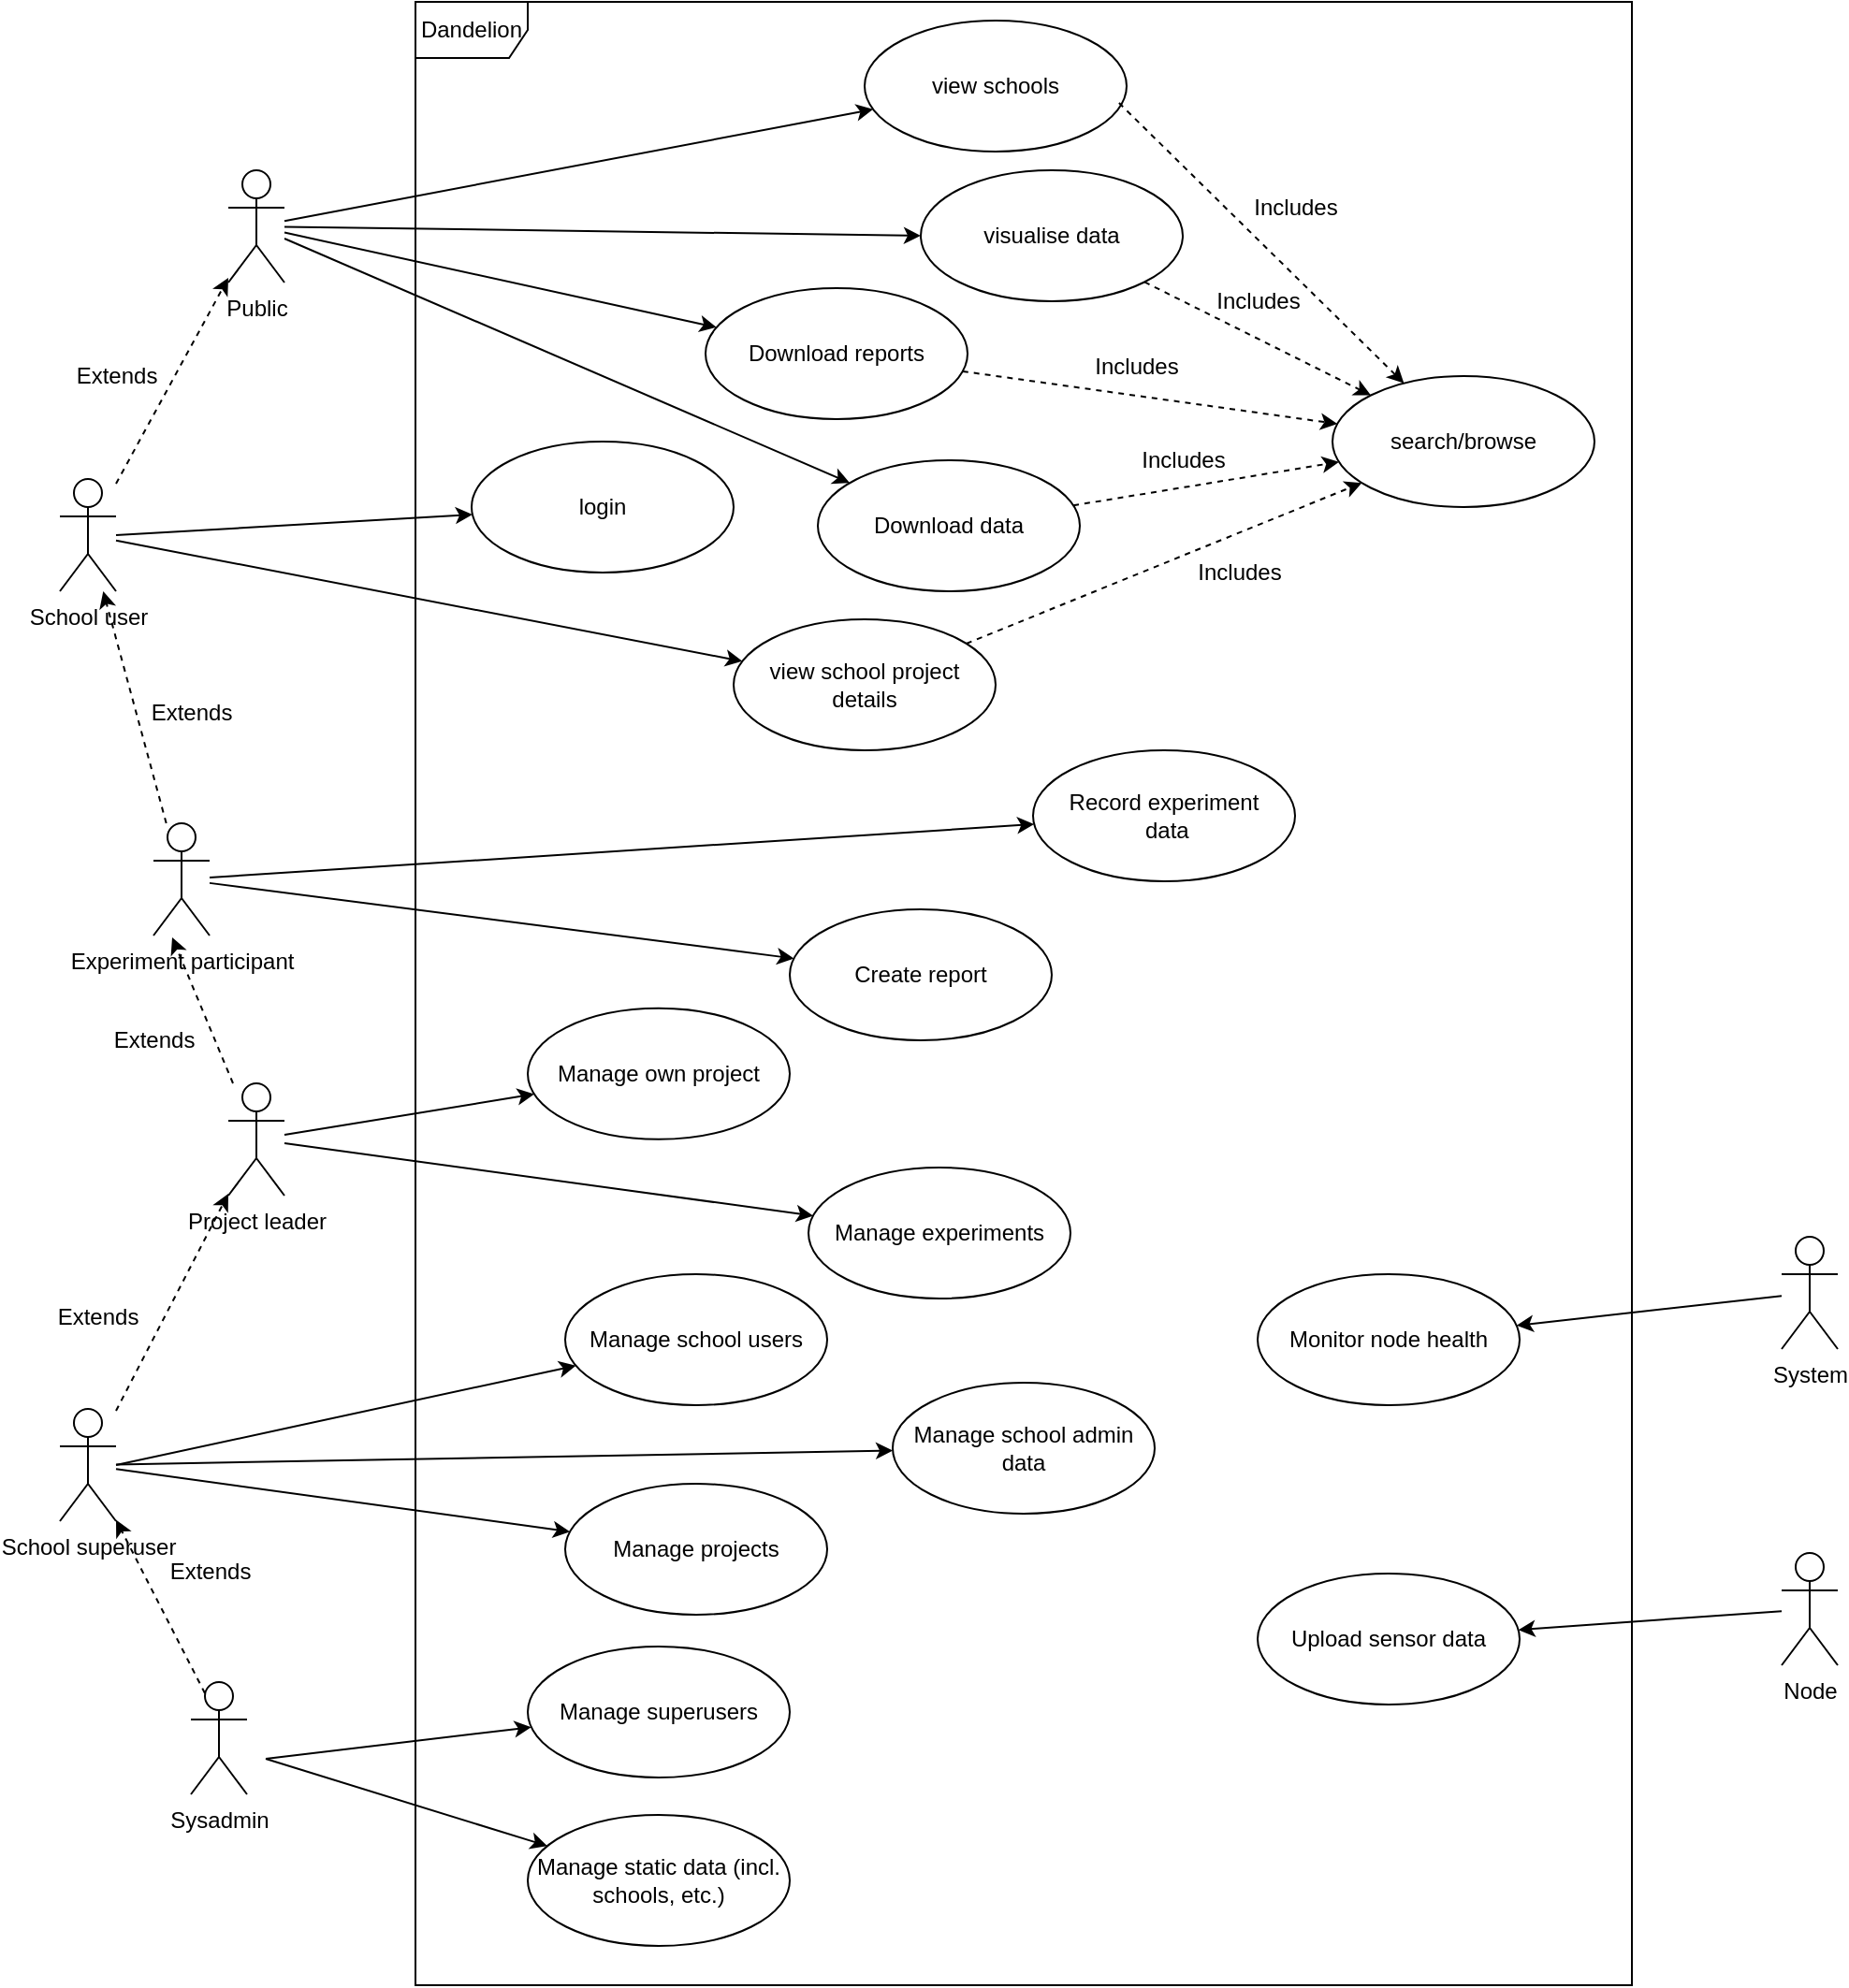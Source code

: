 <mxfile version="16.0.2" type="github">
  <diagram id="NbJqlMsGK9g4cn4cJewh" name="Page-1">
    <mxGraphModel dx="1186" dy="739" grid="1" gridSize="10" guides="1" tooltips="1" connect="1" arrows="1" fold="1" page="1" pageScale="1" pageWidth="827" pageHeight="1169" math="0" shadow="0">
      <root>
        <mxCell id="0" />
        <mxCell id="1" parent="0" />
        <mxCell id="rq1waJ9IVGkN5ey4Am_p-1" value="Dandelion" style="shape=umlFrame;whiteSpace=wrap;html=1;" parent="1" vertex="1">
          <mxGeometry x="260" y="30" width="650" height="1060" as="geometry" />
        </mxCell>
        <mxCell id="rq1waJ9IVGkN5ey4Am_p-21" style="edgeStyle=none;rounded=0;orthogonalLoop=1;jettySize=auto;html=1;entryX=0;entryY=0.5;entryDx=0;entryDy=0;" parent="1" source="rq1waJ9IVGkN5ey4Am_p-2" target="rq1waJ9IVGkN5ey4Am_p-18" edge="1">
          <mxGeometry relative="1" as="geometry" />
        </mxCell>
        <mxCell id="rq1waJ9IVGkN5ey4Am_p-2" value="Public" style="shape=umlActor;verticalLabelPosition=bottom;verticalAlign=top;html=1;" parent="1" vertex="1">
          <mxGeometry x="160" y="120" width="30" height="60" as="geometry" />
        </mxCell>
        <mxCell id="rq1waJ9IVGkN5ey4Am_p-14" style="rounded=0;orthogonalLoop=1;jettySize=auto;html=1;dashed=1;" parent="1" source="rq1waJ9IVGkN5ey4Am_p-5" target="rq1waJ9IVGkN5ey4Am_p-2" edge="1">
          <mxGeometry relative="1" as="geometry" />
        </mxCell>
        <mxCell id="rq1waJ9IVGkN5ey4Am_p-5" value="School user" style="shape=umlActor;verticalLabelPosition=bottom;verticalAlign=top;html=1;" parent="1" vertex="1">
          <mxGeometry x="70" y="285" width="30" height="60" as="geometry" />
        </mxCell>
        <mxCell id="rq1waJ9IVGkN5ey4Am_p-13" style="rounded=0;orthogonalLoop=1;jettySize=auto;html=1;dashed=1;" parent="1" source="rq1waJ9IVGkN5ey4Am_p-6" target="rq1waJ9IVGkN5ey4Am_p-5" edge="1">
          <mxGeometry relative="1" as="geometry" />
        </mxCell>
        <mxCell id="rq1waJ9IVGkN5ey4Am_p-6" value="Experiment participant" style="shape=umlActor;verticalLabelPosition=bottom;verticalAlign=top;html=1;" parent="1" vertex="1">
          <mxGeometry x="120" y="469" width="30" height="60" as="geometry" />
        </mxCell>
        <mxCell id="rq1waJ9IVGkN5ey4Am_p-12" style="rounded=0;orthogonalLoop=1;jettySize=auto;html=1;dashed=1;" parent="1" source="rq1waJ9IVGkN5ey4Am_p-7" target="TFbVGTCQrJptVCGoc_jB-1" edge="1">
          <mxGeometry relative="1" as="geometry" />
        </mxCell>
        <mxCell id="rq1waJ9IVGkN5ey4Am_p-7" value="School superuser" style="shape=umlActor;verticalLabelPosition=bottom;verticalAlign=top;html=1;" parent="1" vertex="1">
          <mxGeometry x="70" y="782" width="30" height="60" as="geometry" />
        </mxCell>
        <mxCell id="rq1waJ9IVGkN5ey4Am_p-19" style="edgeStyle=none;rounded=0;orthogonalLoop=1;jettySize=auto;html=1;dashed=1;" parent="1" source="rq1waJ9IVGkN5ey4Am_p-18" target="rq1waJ9IVGkN5ey4Am_p-8" edge="1">
          <mxGeometry relative="1" as="geometry" />
        </mxCell>
        <mxCell id="rq1waJ9IVGkN5ey4Am_p-8" value="search/browse" style="ellipse;whiteSpace=wrap;html=1;" parent="1" vertex="1">
          <mxGeometry x="750" y="230" width="140" height="70" as="geometry" />
        </mxCell>
        <mxCell id="rq1waJ9IVGkN5ey4Am_p-15" value="Extends" style="text;html=1;align=center;verticalAlign=middle;resizable=0;points=[];autosize=1;strokeColor=none;fillColor=none;" parent="1" vertex="1">
          <mxGeometry x="70" y="220" width="60" height="20" as="geometry" />
        </mxCell>
        <mxCell id="rq1waJ9IVGkN5ey4Am_p-16" value="Extends" style="text;html=1;align=center;verticalAlign=middle;resizable=0;points=[];autosize=1;strokeColor=none;fillColor=none;" parent="1" vertex="1">
          <mxGeometry x="110" y="400" width="60" height="20" as="geometry" />
        </mxCell>
        <mxCell id="rq1waJ9IVGkN5ey4Am_p-17" value="Extends" style="text;html=1;align=center;verticalAlign=middle;resizable=0;points=[];autosize=1;strokeColor=none;fillColor=none;" parent="1" vertex="1">
          <mxGeometry x="60" y="723" width="60" height="20" as="geometry" />
        </mxCell>
        <mxCell id="rq1waJ9IVGkN5ey4Am_p-18" value="visualise data" style="ellipse;whiteSpace=wrap;html=1;" parent="1" vertex="1">
          <mxGeometry x="530" y="120" width="140" height="70" as="geometry" />
        </mxCell>
        <mxCell id="rq1waJ9IVGkN5ey4Am_p-20" value="Includes" style="text;html=1;align=center;verticalAlign=middle;resizable=0;points=[];autosize=1;strokeColor=none;fillColor=none;" parent="1" vertex="1">
          <mxGeometry x="700" y="130" width="60" height="20" as="geometry" />
        </mxCell>
        <mxCell id="rq1waJ9IVGkN5ey4Am_p-22" value="view schools" style="ellipse;whiteSpace=wrap;html=1;" parent="1" vertex="1">
          <mxGeometry x="500" y="40" width="140" height="70" as="geometry" />
        </mxCell>
        <mxCell id="rq1waJ9IVGkN5ey4Am_p-23" style="edgeStyle=none;rounded=0;orthogonalLoop=1;jettySize=auto;html=1;dashed=1;exitX=0.971;exitY=0.629;exitDx=0;exitDy=0;exitPerimeter=0;" parent="1" source="rq1waJ9IVGkN5ey4Am_p-22" target="rq1waJ9IVGkN5ey4Am_p-8" edge="1">
          <mxGeometry relative="1" as="geometry">
            <mxPoint x="530" y="205" as="sourcePoint" />
            <mxPoint x="640" y="205" as="targetPoint" />
          </mxGeometry>
        </mxCell>
        <mxCell id="rq1waJ9IVGkN5ey4Am_p-24" value="Includes" style="text;html=1;align=center;verticalAlign=middle;resizable=0;points=[];autosize=1;strokeColor=none;fillColor=none;" parent="1" vertex="1">
          <mxGeometry x="680" y="180" width="60" height="20" as="geometry" />
        </mxCell>
        <mxCell id="rq1waJ9IVGkN5ey4Am_p-25" style="edgeStyle=none;rounded=0;orthogonalLoop=1;jettySize=auto;html=1;" parent="1" source="rq1waJ9IVGkN5ey4Am_p-2" target="rq1waJ9IVGkN5ey4Am_p-22" edge="1">
          <mxGeometry relative="1" as="geometry">
            <mxPoint x="200" y="150" as="sourcePoint" />
            <mxPoint x="390" y="205" as="targetPoint" />
          </mxGeometry>
        </mxCell>
        <mxCell id="rq1waJ9IVGkN5ey4Am_p-26" value="view school project details" style="ellipse;whiteSpace=wrap;html=1;" parent="1" vertex="1">
          <mxGeometry x="430" y="360" width="140" height="70" as="geometry" />
        </mxCell>
        <mxCell id="rq1waJ9IVGkN5ey4Am_p-27" value="Sysadmin" style="shape=umlActor;verticalLabelPosition=bottom;verticalAlign=top;html=1;" parent="1" vertex="1">
          <mxGeometry x="140" y="928" width="30" height="60" as="geometry" />
        </mxCell>
        <mxCell id="rq1waJ9IVGkN5ey4Am_p-28" value="Extends" style="text;html=1;align=center;verticalAlign=middle;resizable=0;points=[];autosize=1;strokeColor=none;fillColor=none;" parent="1" vertex="1">
          <mxGeometry x="120" y="859" width="60" height="20" as="geometry" />
        </mxCell>
        <mxCell id="rq1waJ9IVGkN5ey4Am_p-29" style="rounded=0;orthogonalLoop=1;jettySize=auto;html=1;dashed=1;exitX=0.25;exitY=0.1;exitDx=0;exitDy=0;exitPerimeter=0;" parent="1" source="rq1waJ9IVGkN5ey4Am_p-27" target="rq1waJ9IVGkN5ey4Am_p-7" edge="1">
          <mxGeometry relative="1" as="geometry">
            <mxPoint x="110" y="611" as="sourcePoint" />
            <mxPoint x="170" y="531" as="targetPoint" />
          </mxGeometry>
        </mxCell>
        <mxCell id="rq1waJ9IVGkN5ey4Am_p-30" value="login" style="ellipse;whiteSpace=wrap;html=1;" parent="1" vertex="1">
          <mxGeometry x="290" y="265" width="140" height="70" as="geometry" />
        </mxCell>
        <mxCell id="rq1waJ9IVGkN5ey4Am_p-31" style="edgeStyle=none;rounded=0;orthogonalLoop=1;jettySize=auto;html=1;" parent="1" target="rq1waJ9IVGkN5ey4Am_p-30" edge="1">
          <mxGeometry relative="1" as="geometry">
            <mxPoint x="100" y="315" as="sourcePoint" />
            <mxPoint x="390" y="205" as="targetPoint" />
          </mxGeometry>
        </mxCell>
        <mxCell id="rq1waJ9IVGkN5ey4Am_p-32" style="edgeStyle=none;rounded=0;orthogonalLoop=1;jettySize=auto;html=1;" parent="1" source="rq1waJ9IVGkN5ey4Am_p-5" target="rq1waJ9IVGkN5ey4Am_p-26" edge="1">
          <mxGeometry relative="1" as="geometry">
            <mxPoint x="120" y="280" as="sourcePoint" />
            <mxPoint x="390.271" y="291.924" as="targetPoint" />
          </mxGeometry>
        </mxCell>
        <mxCell id="rq1waJ9IVGkN5ey4Am_p-33" value="Record experiment&lt;br&gt;&amp;nbsp;data" style="ellipse;whiteSpace=wrap;html=1;" parent="1" vertex="1">
          <mxGeometry x="590" y="430" width="140" height="70" as="geometry" />
        </mxCell>
        <mxCell id="rq1waJ9IVGkN5ey4Am_p-34" value="Manage experiments" style="ellipse;whiteSpace=wrap;html=1;" parent="1" vertex="1">
          <mxGeometry x="470" y="653" width="140" height="70" as="geometry" />
        </mxCell>
        <mxCell id="rq1waJ9IVGkN5ey4Am_p-35" value="Create report" style="ellipse;whiteSpace=wrap;html=1;" parent="1" vertex="1">
          <mxGeometry x="460" y="515" width="140" height="70" as="geometry" />
        </mxCell>
        <mxCell id="rq1waJ9IVGkN5ey4Am_p-36" style="edgeStyle=none;rounded=0;orthogonalLoop=1;jettySize=auto;html=1;" parent="1" source="TFbVGTCQrJptVCGoc_jB-1" target="rq1waJ9IVGkN5ey4Am_p-34" edge="1">
          <mxGeometry relative="1" as="geometry">
            <mxPoint x="110" y="284.315" as="sourcePoint" />
            <mxPoint x="399.326" y="367.546" as="targetPoint" />
          </mxGeometry>
        </mxCell>
        <mxCell id="rq1waJ9IVGkN5ey4Am_p-37" style="edgeStyle=none;rounded=0;orthogonalLoop=1;jettySize=auto;html=1;" parent="1" source="rq1waJ9IVGkN5ey4Am_p-6" target="rq1waJ9IVGkN5ey4Am_p-33" edge="1">
          <mxGeometry relative="1" as="geometry">
            <mxPoint x="200" y="508.424" as="sourcePoint" />
            <mxPoint x="613.796" y="437.368" as="targetPoint" />
          </mxGeometry>
        </mxCell>
        <mxCell id="rq1waJ9IVGkN5ey4Am_p-38" style="edgeStyle=none;rounded=0;orthogonalLoop=1;jettySize=auto;html=1;" parent="1" source="rq1waJ9IVGkN5ey4Am_p-6" target="rq1waJ9IVGkN5ey4Am_p-35" edge="1">
          <mxGeometry relative="1" as="geometry">
            <mxPoint x="200" y="510.182" as="sourcePoint" />
            <mxPoint x="390.413" y="499.796" as="targetPoint" />
          </mxGeometry>
        </mxCell>
        <mxCell id="rq1waJ9IVGkN5ey4Am_p-39" value="Manage projects" style="ellipse;whiteSpace=wrap;html=1;" parent="1" vertex="1">
          <mxGeometry x="340" y="822" width="140" height="70" as="geometry" />
        </mxCell>
        <mxCell id="rq1waJ9IVGkN5ey4Am_p-40" style="edgeStyle=none;rounded=0;orthogonalLoop=1;jettySize=auto;html=1;dashed=1;" parent="1" source="rq1waJ9IVGkN5ey4Am_p-26" target="rq1waJ9IVGkN5ey4Am_p-8" edge="1">
          <mxGeometry relative="1" as="geometry">
            <mxPoint x="530" y="205" as="sourcePoint" />
            <mxPoint x="640" y="205" as="targetPoint" />
          </mxGeometry>
        </mxCell>
        <mxCell id="rq1waJ9IVGkN5ey4Am_p-41" value="Includes" style="text;html=1;align=center;verticalAlign=middle;resizable=0;points=[];autosize=1;strokeColor=none;fillColor=none;" parent="1" vertex="1">
          <mxGeometry x="615" y="215" width="60" height="20" as="geometry" />
        </mxCell>
        <mxCell id="rq1waJ9IVGkN5ey4Am_p-42" value="Manage school users" style="ellipse;whiteSpace=wrap;html=1;" parent="1" vertex="1">
          <mxGeometry x="340" y="710" width="140" height="70" as="geometry" />
        </mxCell>
        <mxCell id="rq1waJ9IVGkN5ey4Am_p-43" value="Manage school admin data" style="ellipse;whiteSpace=wrap;html=1;" parent="1" vertex="1">
          <mxGeometry x="515" y="768" width="140" height="70" as="geometry" />
        </mxCell>
        <mxCell id="rq1waJ9IVGkN5ey4Am_p-44" style="edgeStyle=none;rounded=0;orthogonalLoop=1;jettySize=auto;html=1;" parent="1" target="rq1waJ9IVGkN5ey4Am_p-42" edge="1">
          <mxGeometry relative="1" as="geometry">
            <mxPoint x="100" y="812" as="sourcePoint" />
            <mxPoint x="610.853" y="706.552" as="targetPoint" />
          </mxGeometry>
        </mxCell>
        <mxCell id="rq1waJ9IVGkN5ey4Am_p-45" style="edgeStyle=none;rounded=0;orthogonalLoop=1;jettySize=auto;html=1;" parent="1" source="rq1waJ9IVGkN5ey4Am_p-7" target="rq1waJ9IVGkN5ey4Am_p-43" edge="1">
          <mxGeometry relative="1" as="geometry">
            <mxPoint x="110" y="783" as="sourcePoint" />
            <mxPoint x="350.37" y="770.594" as="targetPoint" />
          </mxGeometry>
        </mxCell>
        <mxCell id="rq1waJ9IVGkN5ey4Am_p-46" style="edgeStyle=none;rounded=0;orthogonalLoop=1;jettySize=auto;html=1;" parent="1" source="rq1waJ9IVGkN5ey4Am_p-7" target="rq1waJ9IVGkN5ey4Am_p-39" edge="1">
          <mxGeometry relative="1" as="geometry">
            <mxPoint x="120" y="793" as="sourcePoint" />
            <mxPoint x="360.37" y="780.594" as="targetPoint" />
          </mxGeometry>
        </mxCell>
        <mxCell id="rq1waJ9IVGkN5ey4Am_p-47" value="Manage superusers" style="ellipse;whiteSpace=wrap;html=1;" parent="1" vertex="1">
          <mxGeometry x="320" y="909" width="140" height="70" as="geometry" />
        </mxCell>
        <mxCell id="rq1waJ9IVGkN5ey4Am_p-48" value="Manage static data (incl. schools, etc.)" style="ellipse;whiteSpace=wrap;html=1;" parent="1" vertex="1">
          <mxGeometry x="320" y="999" width="140" height="70" as="geometry" />
        </mxCell>
        <mxCell id="rq1waJ9IVGkN5ey4Am_p-49" style="edgeStyle=none;rounded=0;orthogonalLoop=1;jettySize=auto;html=1;" parent="1" target="rq1waJ9IVGkN5ey4Am_p-47" edge="1">
          <mxGeometry relative="1" as="geometry">
            <mxPoint x="180" y="969" as="sourcePoint" />
            <mxPoint x="332.539" y="824.659" as="targetPoint" />
          </mxGeometry>
        </mxCell>
        <mxCell id="rq1waJ9IVGkN5ey4Am_p-50" style="edgeStyle=none;rounded=0;orthogonalLoop=1;jettySize=auto;html=1;" parent="1" target="rq1waJ9IVGkN5ey4Am_p-48" edge="1">
          <mxGeometry relative="1" as="geometry">
            <mxPoint x="180" y="969" as="sourcePoint" />
            <mxPoint x="331.904" y="962.107" as="targetPoint" />
          </mxGeometry>
        </mxCell>
        <mxCell id="rq1waJ9IVGkN5ey4Am_p-51" value="System" style="shape=umlActor;verticalLabelPosition=bottom;verticalAlign=top;html=1;" parent="1" vertex="1">
          <mxGeometry x="990" y="690" width="30" height="60" as="geometry" />
        </mxCell>
        <mxCell id="rq1waJ9IVGkN5ey4Am_p-52" value="Node" style="shape=umlActor;verticalLabelPosition=bottom;verticalAlign=top;html=1;" parent="1" vertex="1">
          <mxGeometry x="990" y="859" width="30" height="60" as="geometry" />
        </mxCell>
        <mxCell id="rq1waJ9IVGkN5ey4Am_p-53" value="Monitor node health" style="ellipse;whiteSpace=wrap;html=1;" parent="1" vertex="1">
          <mxGeometry x="710" y="710" width="140" height="70" as="geometry" />
        </mxCell>
        <mxCell id="rq1waJ9IVGkN5ey4Am_p-54" value="Upload sensor data" style="ellipse;whiteSpace=wrap;html=1;" parent="1" vertex="1">
          <mxGeometry x="710" y="870" width="140" height="70" as="geometry" />
        </mxCell>
        <mxCell id="rq1waJ9IVGkN5ey4Am_p-55" style="edgeStyle=none;rounded=0;orthogonalLoop=1;jettySize=auto;html=1;" parent="1" source="rq1waJ9IVGkN5ey4Am_p-51" target="rq1waJ9IVGkN5ey4Am_p-53" edge="1">
          <mxGeometry relative="1" as="geometry">
            <mxPoint x="110" y="662.077" as="sourcePoint" />
            <mxPoint x="352.539" y="695.659" as="targetPoint" />
          </mxGeometry>
        </mxCell>
        <mxCell id="rq1waJ9IVGkN5ey4Am_p-56" style="edgeStyle=none;rounded=0;orthogonalLoop=1;jettySize=auto;html=1;" parent="1" source="rq1waJ9IVGkN5ey4Am_p-52" target="rq1waJ9IVGkN5ey4Am_p-54" edge="1">
          <mxGeometry relative="1" as="geometry">
            <mxPoint x="1000" y="731.667" as="sourcePoint" />
            <mxPoint x="858.333" y="747.407" as="targetPoint" />
          </mxGeometry>
        </mxCell>
        <mxCell id="rq1waJ9IVGkN5ey4Am_p-57" value="Download reports" style="ellipse;whiteSpace=wrap;html=1;" parent="1" vertex="1">
          <mxGeometry x="415" y="183" width="140" height="70" as="geometry" />
        </mxCell>
        <mxCell id="rq1waJ9IVGkN5ey4Am_p-58" value="Download data" style="ellipse;whiteSpace=wrap;html=1;" parent="1" vertex="1">
          <mxGeometry x="475" y="275" width="140" height="70" as="geometry" />
        </mxCell>
        <mxCell id="rq1waJ9IVGkN5ey4Am_p-59" style="edgeStyle=none;rounded=0;orthogonalLoop=1;jettySize=auto;html=1;" parent="1" source="rq1waJ9IVGkN5ey4Am_p-2" target="rq1waJ9IVGkN5ey4Am_p-57" edge="1">
          <mxGeometry relative="1" as="geometry">
            <mxPoint x="110" y="325" as="sourcePoint" />
            <mxPoint x="310" y="325" as="targetPoint" />
          </mxGeometry>
        </mxCell>
        <mxCell id="rq1waJ9IVGkN5ey4Am_p-60" style="edgeStyle=none;rounded=0;orthogonalLoop=1;jettySize=auto;html=1;" parent="1" source="rq1waJ9IVGkN5ey4Am_p-2" target="rq1waJ9IVGkN5ey4Am_p-58" edge="1">
          <mxGeometry relative="1" as="geometry">
            <mxPoint x="200" y="189.998" as="sourcePoint" />
            <mxPoint x="333.508" y="238.842" as="targetPoint" />
          </mxGeometry>
        </mxCell>
        <mxCell id="rq1waJ9IVGkN5ey4Am_p-61" style="edgeStyle=none;rounded=0;orthogonalLoop=1;jettySize=auto;html=1;dashed=1;" parent="1" source="rq1waJ9IVGkN5ey4Am_p-57" target="rq1waJ9IVGkN5ey4Am_p-8" edge="1">
          <mxGeometry relative="1" as="geometry">
            <mxPoint x="649.434" y="193.918" as="sourcePoint" />
            <mxPoint x="760" y="275" as="targetPoint" />
          </mxGeometry>
        </mxCell>
        <mxCell id="rq1waJ9IVGkN5ey4Am_p-62" style="edgeStyle=none;rounded=0;orthogonalLoop=1;jettySize=auto;html=1;dashed=1;" parent="1" source="rq1waJ9IVGkN5ey4Am_p-58" target="rq1waJ9IVGkN5ey4Am_p-8" edge="1">
          <mxGeometry relative="1" as="geometry">
            <mxPoint x="659.434" y="203.918" as="sourcePoint" />
            <mxPoint x="770" y="285" as="targetPoint" />
          </mxGeometry>
        </mxCell>
        <mxCell id="rq1waJ9IVGkN5ey4Am_p-63" value="Includes" style="text;html=1;align=center;verticalAlign=middle;resizable=0;points=[];autosize=1;strokeColor=none;fillColor=none;" parent="1" vertex="1">
          <mxGeometry x="640" y="265" width="60" height="20" as="geometry" />
        </mxCell>
        <mxCell id="rq1waJ9IVGkN5ey4Am_p-64" value="Includes" style="text;html=1;align=center;verticalAlign=middle;resizable=0;points=[];autosize=1;strokeColor=none;fillColor=none;" parent="1" vertex="1">
          <mxGeometry x="670" y="325" width="60" height="20" as="geometry" />
        </mxCell>
        <mxCell id="TFbVGTCQrJptVCGoc_jB-1" value="Project leader" style="shape=umlActor;verticalLabelPosition=bottom;verticalAlign=top;html=1;" vertex="1" parent="1">
          <mxGeometry x="160" y="608" width="30" height="60" as="geometry" />
        </mxCell>
        <mxCell id="TFbVGTCQrJptVCGoc_jB-2" style="rounded=0;orthogonalLoop=1;jettySize=auto;html=1;dashed=1;" edge="1" parent="1" source="TFbVGTCQrJptVCGoc_jB-1">
          <mxGeometry relative="1" as="geometry">
            <mxPoint x="80" y="630" as="sourcePoint" />
            <mxPoint x="130" y="530" as="targetPoint" />
          </mxGeometry>
        </mxCell>
        <mxCell id="TFbVGTCQrJptVCGoc_jB-3" value="Extends" style="text;html=1;align=center;verticalAlign=middle;resizable=0;points=[];autosize=1;strokeColor=none;fillColor=none;" vertex="1" parent="1">
          <mxGeometry x="90" y="575" width="60" height="20" as="geometry" />
        </mxCell>
        <mxCell id="TFbVGTCQrJptVCGoc_jB-4" value="Manage own project" style="ellipse;whiteSpace=wrap;html=1;" vertex="1" parent="1">
          <mxGeometry x="320" y="567.92" width="140" height="70" as="geometry" />
        </mxCell>
        <mxCell id="TFbVGTCQrJptVCGoc_jB-5" style="edgeStyle=none;rounded=0;orthogonalLoop=1;jettySize=auto;html=1;" edge="1" parent="1" target="TFbVGTCQrJptVCGoc_jB-4" source="TFbVGTCQrJptVCGoc_jB-1">
          <mxGeometry relative="1" as="geometry">
            <mxPoint x="80" y="559.997" as="sourcePoint" />
            <mxPoint x="340.37" y="526.514" as="targetPoint" />
          </mxGeometry>
        </mxCell>
      </root>
    </mxGraphModel>
  </diagram>
</mxfile>
